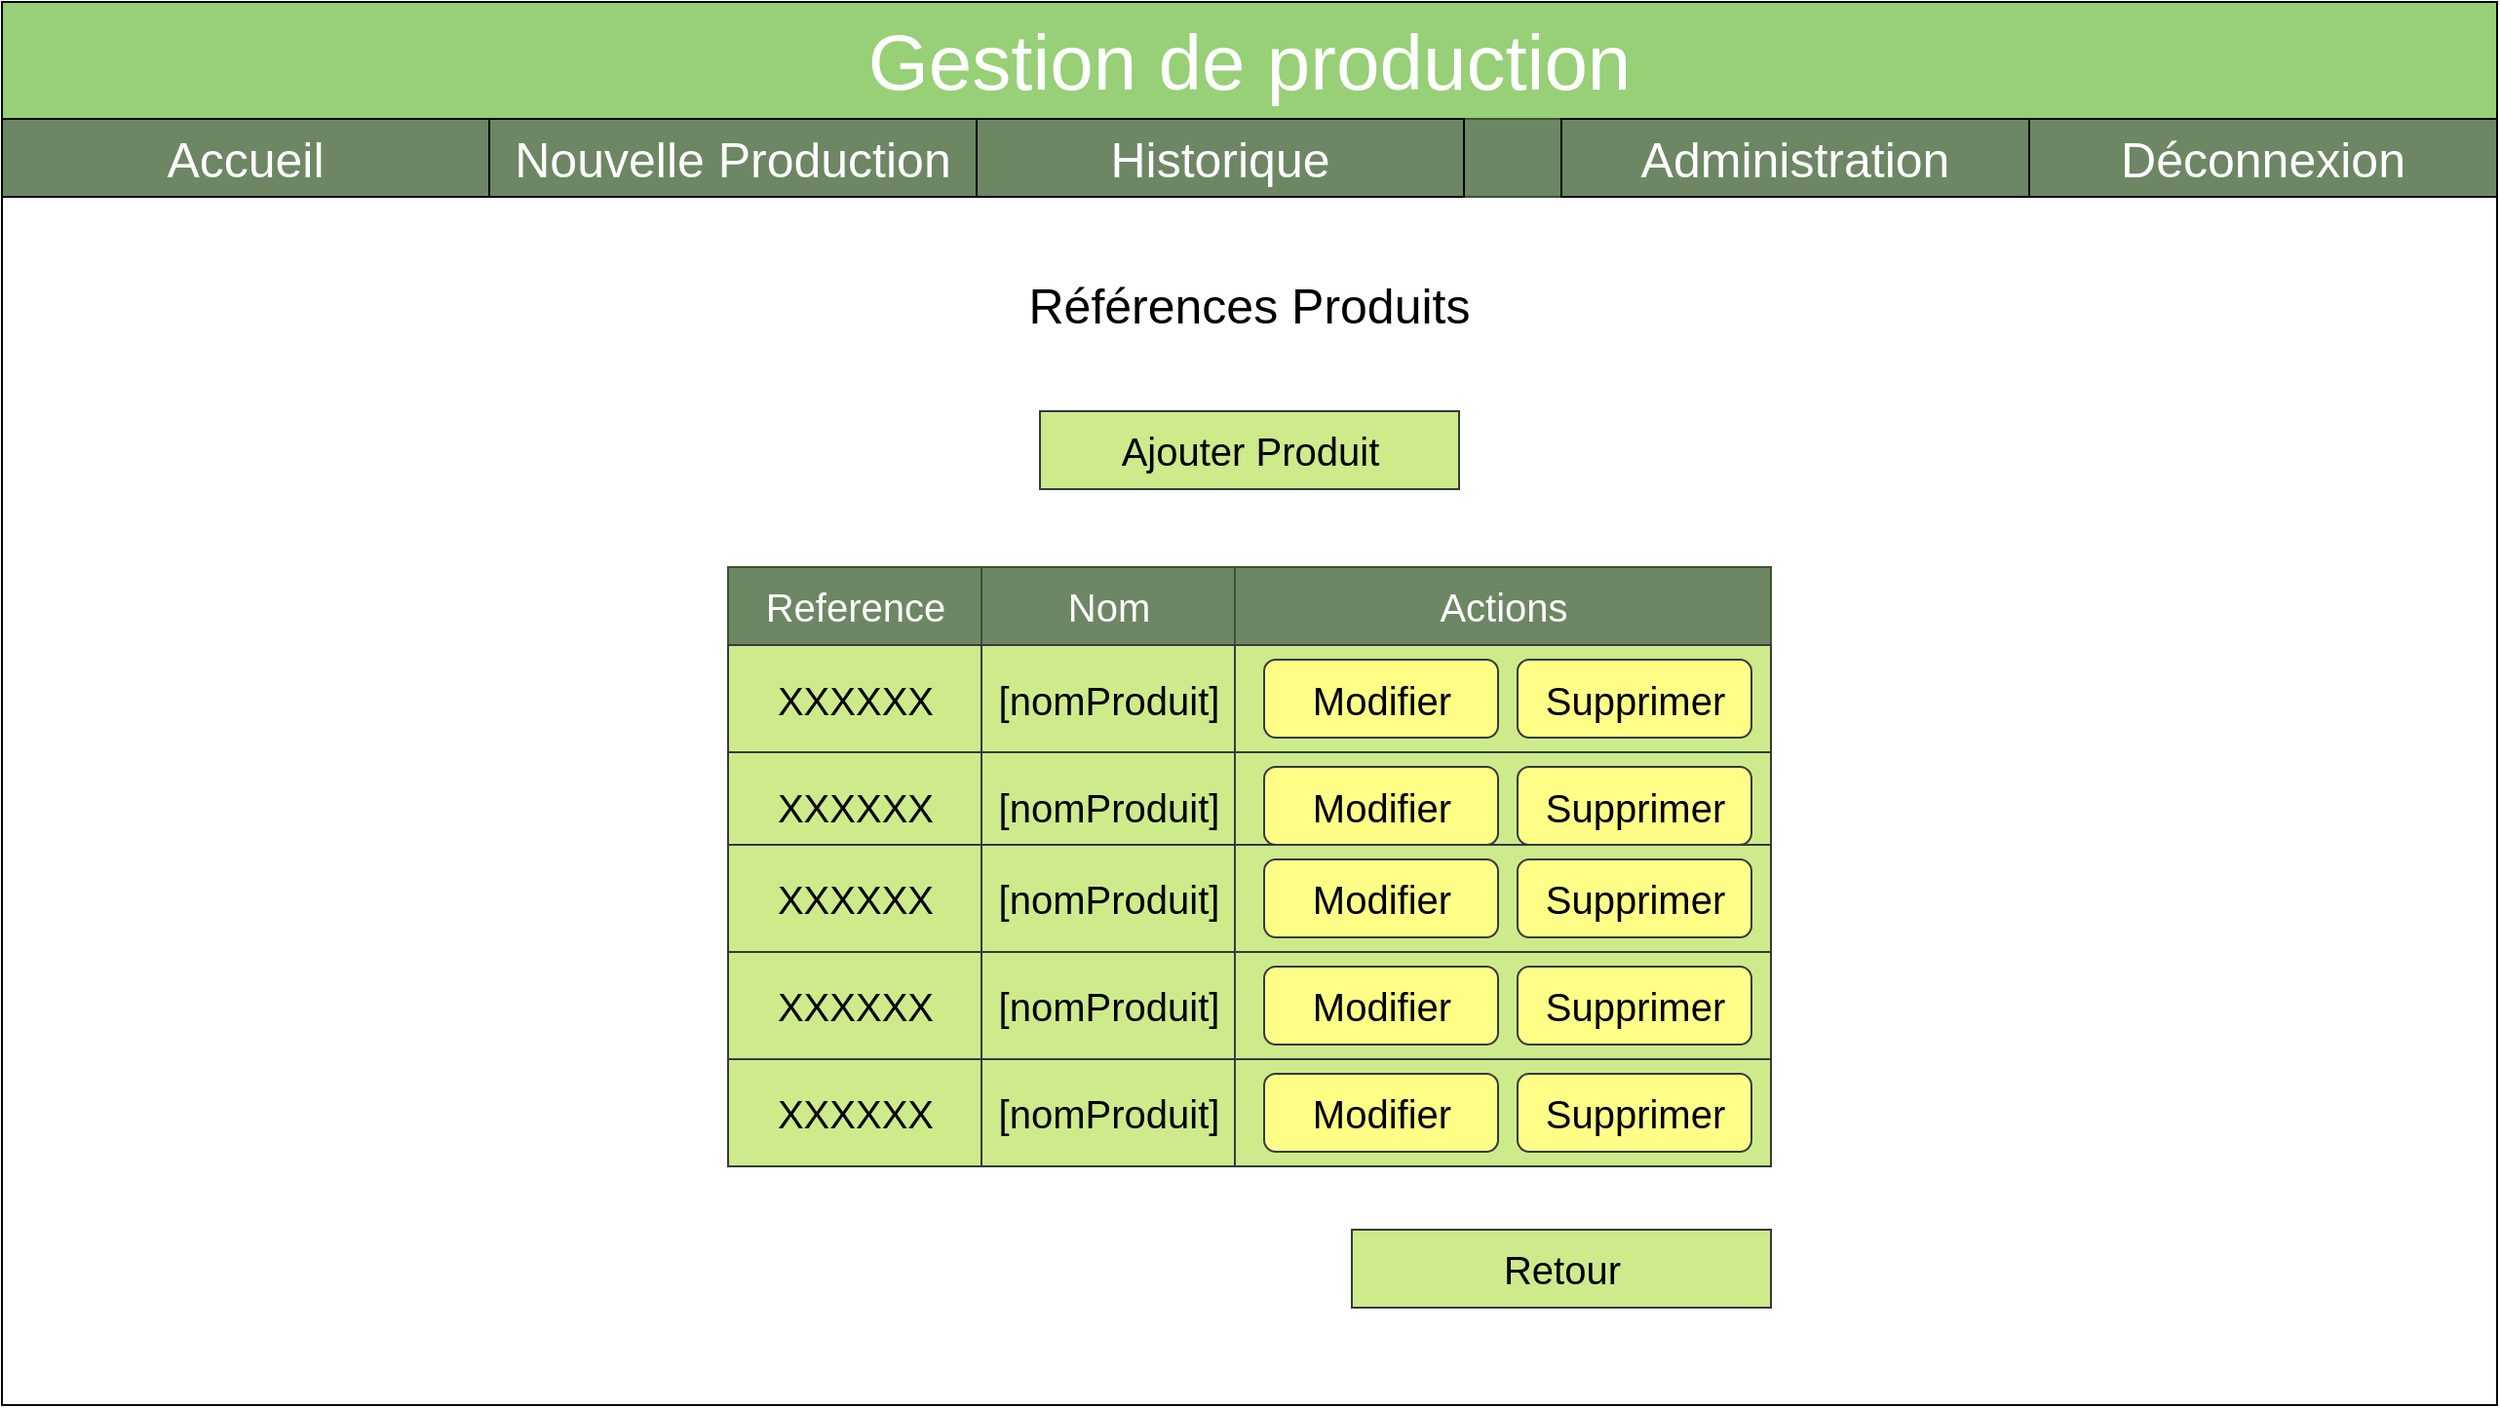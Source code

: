 <mxfile version="12.7.9" type="device"><diagram id="UtTFamvTgVZb7K8T9ATo" name="Page-1"><mxGraphModel dx="1673" dy="876" grid="1" gridSize="10" guides="1" tooltips="1" connect="1" arrows="1" fold="1" page="1" pageScale="1" pageWidth="827" pageHeight="1169" math="0" shadow="0"><root><mxCell id="0"/><mxCell id="1" parent="0"/><mxCell id="89j4dzoC97rjIwXEIzqF-1" value="" style="rounded=0;whiteSpace=wrap;html=1;" vertex="1" parent="1"><mxGeometry x="190" y="310" width="1280" height="720" as="geometry"/></mxCell><mxCell id="89j4dzoC97rjIwXEIzqF-2" value="" style="group;fillColor=#D5E8D4;" vertex="1" connectable="0" parent="1"><mxGeometry x="190" y="310" width="1280" height="100" as="geometry"/></mxCell><mxCell id="89j4dzoC97rjIwXEIzqF-3" value="" style="rounded=0;whiteSpace=wrap;html=1;shadow=0;glass=0;comic=0;fontSize=40;align=center;fillColor=#97D077;strokeColor=#000000;" vertex="1" parent="89j4dzoC97rjIwXEIzqF-2"><mxGeometry width="1280" height="60" as="geometry"/></mxCell><mxCell id="89j4dzoC97rjIwXEIzqF-4" value="Gestion de production" style="text;html=1;align=center;verticalAlign=middle;whiteSpace=wrap;rounded=0;shadow=0;glass=0;comic=0;fontSize=40;labelBackgroundColor=none;labelBorderColor=none;fontStyle=0;fontColor=#FFFFFF;" vertex="1" parent="89j4dzoC97rjIwXEIzqF-2"><mxGeometry x="400" y="10" width="480" height="40" as="geometry"/></mxCell><mxCell id="89j4dzoC97rjIwXEIzqF-5" value="" style="rounded=0;whiteSpace=wrap;html=1;shadow=0;glass=0;comic=0;fontSize=40;align=center;fillColor=#6d8764;strokeColor=#3A5431;fontColor=#ffffff;" vertex="1" parent="89j4dzoC97rjIwXEIzqF-2"><mxGeometry y="60" width="1280" height="40" as="geometry"/></mxCell><mxCell id="89j4dzoC97rjIwXEIzqF-6" value="Nouvelle Production" style="text;html=1;strokeColor=#000000;fillColor=none;align=center;verticalAlign=middle;whiteSpace=wrap;rounded=0;fontSize=25;fontColor=#FFFFFF;" vertex="1" parent="89j4dzoC97rjIwXEIzqF-2"><mxGeometry x="250" y="60" width="250" height="40" as="geometry"/></mxCell><mxCell id="89j4dzoC97rjIwXEIzqF-7" value="Historique&lt;span style=&quot;color: rgba(0 , 0 , 0 , 0) ; font-family: monospace ; font-size: 0px ; white-space: nowrap&quot;&gt;%3CmxGraphModel%3E%3Croot%3E%3CmxCell%20id%3D%220%22%2F%3E%3CmxCell%20id%3D%221%22%20parent%3D%220%22%2F%3E%3CmxCell%20id%3D%222%22%20value%3D%22Nouvelle%20Production%22%20style%3D%22text%3Bhtml%3D1%3BstrokeColor%3Dnone%3BfillColor%3Dnone%3Balign%3Dcenter%3BverticalAlign%3Dmiddle%3BwhiteSpace%3Dwrap%3Brounded%3D0%3BfontSize%3D25%3BfontColor%3D%23FFFFFF%3B%22%20vertex%3D%221%22%20parent%3D%221%22%3E%3CmxGeometry%20x%3D%22200%22%20y%3D%22370%22%20width%3D%22260%22%20height%3D%2240%22%20as%3D%22geometry%22%2F%3E%3C%2FmxCell%3E%3C%2Froot%3E%3C%2FmxGraphModel%3E&lt;/span&gt;" style="text;html=1;strokeColor=#000000;fillColor=none;align=center;verticalAlign=middle;whiteSpace=wrap;rounded=0;fontSize=25;fontColor=#FFFFFF;" vertex="1" parent="89j4dzoC97rjIwXEIzqF-2"><mxGeometry x="500" y="60" width="250" height="40" as="geometry"/></mxCell><mxCell id="89j4dzoC97rjIwXEIzqF-8" value="Administration" style="text;html=1;strokeColor=#000000;fillColor=none;align=center;verticalAlign=middle;whiteSpace=wrap;rounded=0;fontSize=25;fontColor=#FFFFFF;" vertex="1" parent="89j4dzoC97rjIwXEIzqF-2"><mxGeometry x="800" y="60" width="240" height="40" as="geometry"/></mxCell><mxCell id="89j4dzoC97rjIwXEIzqF-9" value="Déconnexion" style="text;html=1;strokeColor=#000000;fillColor=none;align=center;verticalAlign=middle;whiteSpace=wrap;rounded=0;fontSize=25;fontColor=#FFFFFF;" vertex="1" parent="89j4dzoC97rjIwXEIzqF-2"><mxGeometry x="1040" y="60" width="240" height="40" as="geometry"/></mxCell><mxCell id="89j4dzoC97rjIwXEIzqF-10" value="Accueil" style="text;html=1;strokeColor=#000000;fillColor=none;align=center;verticalAlign=middle;whiteSpace=wrap;rounded=0;fontSize=25;fontColor=#FFFFFF;" vertex="1" parent="89j4dzoC97rjIwXEIzqF-2"><mxGeometry y="60" width="250" height="40" as="geometry"/></mxCell><mxCell id="89j4dzoC97rjIwXEIzqF-63" value="&lt;span style=&quot;font-size: 25px&quot;&gt;Références Produits&lt;/span&gt;" style="text;html=1;strokeColor=none;fillColor=none;align=center;verticalAlign=middle;whiteSpace=wrap;rounded=0;fontSize=25;" vertex="1" parent="1"><mxGeometry x="560" y="440" width="540" height="50" as="geometry"/></mxCell><mxCell id="89j4dzoC97rjIwXEIzqF-105" value="Reference" style="rounded=0;whiteSpace=wrap;html=1;strokeColor=#3A5431;fontSize=20;fillColor=#6d8764;fontColor=#ffffff;" vertex="1" parent="1"><mxGeometry x="562.5" y="600" width="130" height="40" as="geometry"/></mxCell><mxCell id="89j4dzoC97rjIwXEIzqF-108" value="Nom" style="rounded=0;whiteSpace=wrap;html=1;strokeColor=#3A5431;fontSize=20;fillColor=#6d8764;fontColor=#ffffff;" vertex="1" parent="1"><mxGeometry x="692.5" y="600" width="130" height="40" as="geometry"/></mxCell><mxCell id="89j4dzoC97rjIwXEIzqF-109" value="Actions" style="rounded=0;whiteSpace=wrap;html=1;strokeColor=#3A5431;fontSize=20;fillColor=#6d8764;fontColor=#ffffff;" vertex="1" parent="1"><mxGeometry x="822.5" y="600" width="275" height="40" as="geometry"/></mxCell><mxCell id="89j4dzoC97rjIwXEIzqF-110" value="XXXXXX" style="rounded=0;whiteSpace=wrap;html=1;strokeColor=#36393d;fontSize=20;fillColor=#CDEB8B;" vertex="1" parent="1"><mxGeometry x="562.5" y="640" width="130" height="55" as="geometry"/></mxCell><mxCell id="89j4dzoC97rjIwXEIzqF-111" value="[nomProduit]" style="rounded=0;whiteSpace=wrap;html=1;strokeColor=#36393d;fontSize=20;fillColor=#cdeb8b;" vertex="1" parent="1"><mxGeometry x="692.5" y="640" width="130" height="55" as="geometry"/></mxCell><mxCell id="89j4dzoC97rjIwXEIzqF-112" value="&lt;br&gt;" style="rounded=0;whiteSpace=wrap;html=1;strokeColor=#36393d;fontSize=20;fillColor=#cdeb8b;" vertex="1" parent="1"><mxGeometry x="822.5" y="640" width="275" height="55" as="geometry"/></mxCell><mxCell id="89j4dzoC97rjIwXEIzqF-113" value="Modifier" style="rounded=1;whiteSpace=wrap;html=1;fillColor=#ffff88;fontSize=20;strokeColor=#36393d;" vertex="1" parent="1"><mxGeometry x="837.5" y="647.5" width="120" height="40" as="geometry"/></mxCell><mxCell id="89j4dzoC97rjIwXEIzqF-115" value="Supprimer" style="rounded=1;whiteSpace=wrap;html=1;fillColor=#ffff88;fontSize=20;strokeColor=#36393d;" vertex="1" parent="1"><mxGeometry x="967.5" y="647.5" width="120" height="40" as="geometry"/></mxCell><mxCell id="89j4dzoC97rjIwXEIzqF-131" value="XXXXXX" style="rounded=0;whiteSpace=wrap;html=1;strokeColor=#36393d;fontSize=20;fillColor=#CDEB8B;" vertex="1" parent="1"><mxGeometry x="562.5" y="695" width="130" height="55" as="geometry"/></mxCell><mxCell id="89j4dzoC97rjIwXEIzqF-132" value="[nomProduit]" style="rounded=0;whiteSpace=wrap;html=1;strokeColor=#36393d;fontSize=20;fillColor=#cdeb8b;" vertex="1" parent="1"><mxGeometry x="692.5" y="695" width="130" height="55" as="geometry"/></mxCell><mxCell id="89j4dzoC97rjIwXEIzqF-133" value="&lt;br&gt;" style="rounded=0;whiteSpace=wrap;html=1;strokeColor=#36393d;fontSize=20;fillColor=#cdeb8b;" vertex="1" parent="1"><mxGeometry x="822.5" y="695" width="275" height="55" as="geometry"/></mxCell><mxCell id="89j4dzoC97rjIwXEIzqF-134" value="Modifier" style="rounded=1;whiteSpace=wrap;html=1;fillColor=#ffff88;fontSize=20;strokeColor=#36393d;" vertex="1" parent="1"><mxGeometry x="837.5" y="702.5" width="120" height="40" as="geometry"/></mxCell><mxCell id="89j4dzoC97rjIwXEIzqF-135" value="Supprimer" style="rounded=1;whiteSpace=wrap;html=1;fillColor=#ffff88;fontSize=20;strokeColor=#36393d;" vertex="1" parent="1"><mxGeometry x="967.5" y="702.5" width="120" height="40" as="geometry"/></mxCell><mxCell id="89j4dzoC97rjIwXEIzqF-136" value="XXXXXX" style="rounded=0;whiteSpace=wrap;html=1;strokeColor=#36393d;fontSize=20;fillColor=#CDEB8B;" vertex="1" parent="1"><mxGeometry x="562.5" y="742.5" width="130" height="55" as="geometry"/></mxCell><mxCell id="89j4dzoC97rjIwXEIzqF-137" value="[nomProduit]" style="rounded=0;whiteSpace=wrap;html=1;strokeColor=#36393d;fontSize=20;fillColor=#cdeb8b;" vertex="1" parent="1"><mxGeometry x="692.5" y="742.5" width="130" height="55" as="geometry"/></mxCell><mxCell id="89j4dzoC97rjIwXEIzqF-138" value="&lt;br&gt;" style="rounded=0;whiteSpace=wrap;html=1;strokeColor=#36393d;fontSize=20;fillColor=#cdeb8b;" vertex="1" parent="1"><mxGeometry x="822.5" y="742.5" width="275" height="55" as="geometry"/></mxCell><mxCell id="89j4dzoC97rjIwXEIzqF-139" value="Modifier" style="rounded=1;whiteSpace=wrap;html=1;fillColor=#ffff88;fontSize=20;strokeColor=#36393d;" vertex="1" parent="1"><mxGeometry x="837.5" y="750" width="120" height="40" as="geometry"/></mxCell><mxCell id="89j4dzoC97rjIwXEIzqF-140" value="Supprimer" style="rounded=1;whiteSpace=wrap;html=1;fillColor=#ffff88;fontSize=20;strokeColor=#36393d;" vertex="1" parent="1"><mxGeometry x="967.5" y="750" width="120" height="40" as="geometry"/></mxCell><mxCell id="89j4dzoC97rjIwXEIzqF-141" value="XXXXXX" style="rounded=0;whiteSpace=wrap;html=1;strokeColor=#36393d;fontSize=20;fillColor=#CDEB8B;" vertex="1" parent="1"><mxGeometry x="562.5" y="797.5" width="130" height="55" as="geometry"/></mxCell><mxCell id="89j4dzoC97rjIwXEIzqF-142" value="[nomProduit]" style="rounded=0;whiteSpace=wrap;html=1;strokeColor=#36393d;fontSize=20;fillColor=#cdeb8b;" vertex="1" parent="1"><mxGeometry x="692.5" y="797.5" width="130" height="55" as="geometry"/></mxCell><mxCell id="89j4dzoC97rjIwXEIzqF-143" value="&lt;br&gt;" style="rounded=0;whiteSpace=wrap;html=1;strokeColor=#36393d;fontSize=20;fillColor=#cdeb8b;" vertex="1" parent="1"><mxGeometry x="822.5" y="797.5" width="275" height="55" as="geometry"/></mxCell><mxCell id="89j4dzoC97rjIwXEIzqF-144" value="Modifier" style="rounded=1;whiteSpace=wrap;html=1;fillColor=#ffff88;fontSize=20;strokeColor=#36393d;" vertex="1" parent="1"><mxGeometry x="837.5" y="805" width="120" height="40" as="geometry"/></mxCell><mxCell id="89j4dzoC97rjIwXEIzqF-145" value="Supprimer" style="rounded=1;whiteSpace=wrap;html=1;fillColor=#ffff88;fontSize=20;strokeColor=#36393d;" vertex="1" parent="1"><mxGeometry x="967.5" y="805" width="120" height="40" as="geometry"/></mxCell><mxCell id="89j4dzoC97rjIwXEIzqF-151" value="XXXXXX" style="rounded=0;whiteSpace=wrap;html=1;strokeColor=#36393d;fontSize=20;fillColor=#CDEB8B;" vertex="1" parent="1"><mxGeometry x="562.5" y="852.5" width="130" height="55" as="geometry"/></mxCell><mxCell id="89j4dzoC97rjIwXEIzqF-152" value="[nomProduit]" style="rounded=0;whiteSpace=wrap;html=1;strokeColor=#36393d;fontSize=20;fillColor=#cdeb8b;" vertex="1" parent="1"><mxGeometry x="692.5" y="852.5" width="130" height="55" as="geometry"/></mxCell><mxCell id="89j4dzoC97rjIwXEIzqF-153" value="&lt;br&gt;" style="rounded=0;whiteSpace=wrap;html=1;strokeColor=#36393d;fontSize=20;fillColor=#cdeb8b;" vertex="1" parent="1"><mxGeometry x="822.5" y="852.5" width="275" height="55" as="geometry"/></mxCell><mxCell id="89j4dzoC97rjIwXEIzqF-154" value="Modifier" style="rounded=1;whiteSpace=wrap;html=1;fillColor=#ffff88;fontSize=20;strokeColor=#36393d;" vertex="1" parent="1"><mxGeometry x="837.5" y="860" width="120" height="40" as="geometry"/></mxCell><mxCell id="89j4dzoC97rjIwXEIzqF-155" value="Supprimer" style="rounded=1;whiteSpace=wrap;html=1;fillColor=#ffff88;fontSize=20;strokeColor=#36393d;" vertex="1" parent="1"><mxGeometry x="967.5" y="860" width="120" height="40" as="geometry"/></mxCell><mxCell id="89j4dzoC97rjIwXEIzqF-156" value="Ajouter Produit" style="rounded=0;whiteSpace=wrap;html=1;shadow=0;glass=0;comic=0;fontSize=20;align=center;fillColor=#cdeb8b;strokeColor=#36393d;" vertex="1" parent="1"><mxGeometry x="722.5" y="520" width="215" height="40" as="geometry"/></mxCell><mxCell id="89j4dzoC97rjIwXEIzqF-188" value="Retour" style="rounded=0;whiteSpace=wrap;html=1;shadow=0;glass=0;comic=0;fontSize=20;align=center;fillColor=#cdeb8b;strokeColor=#36393d;" vertex="1" parent="1"><mxGeometry x="882.5" y="940" width="215" height="40" as="geometry"/></mxCell></root></mxGraphModel></diagram></mxfile>